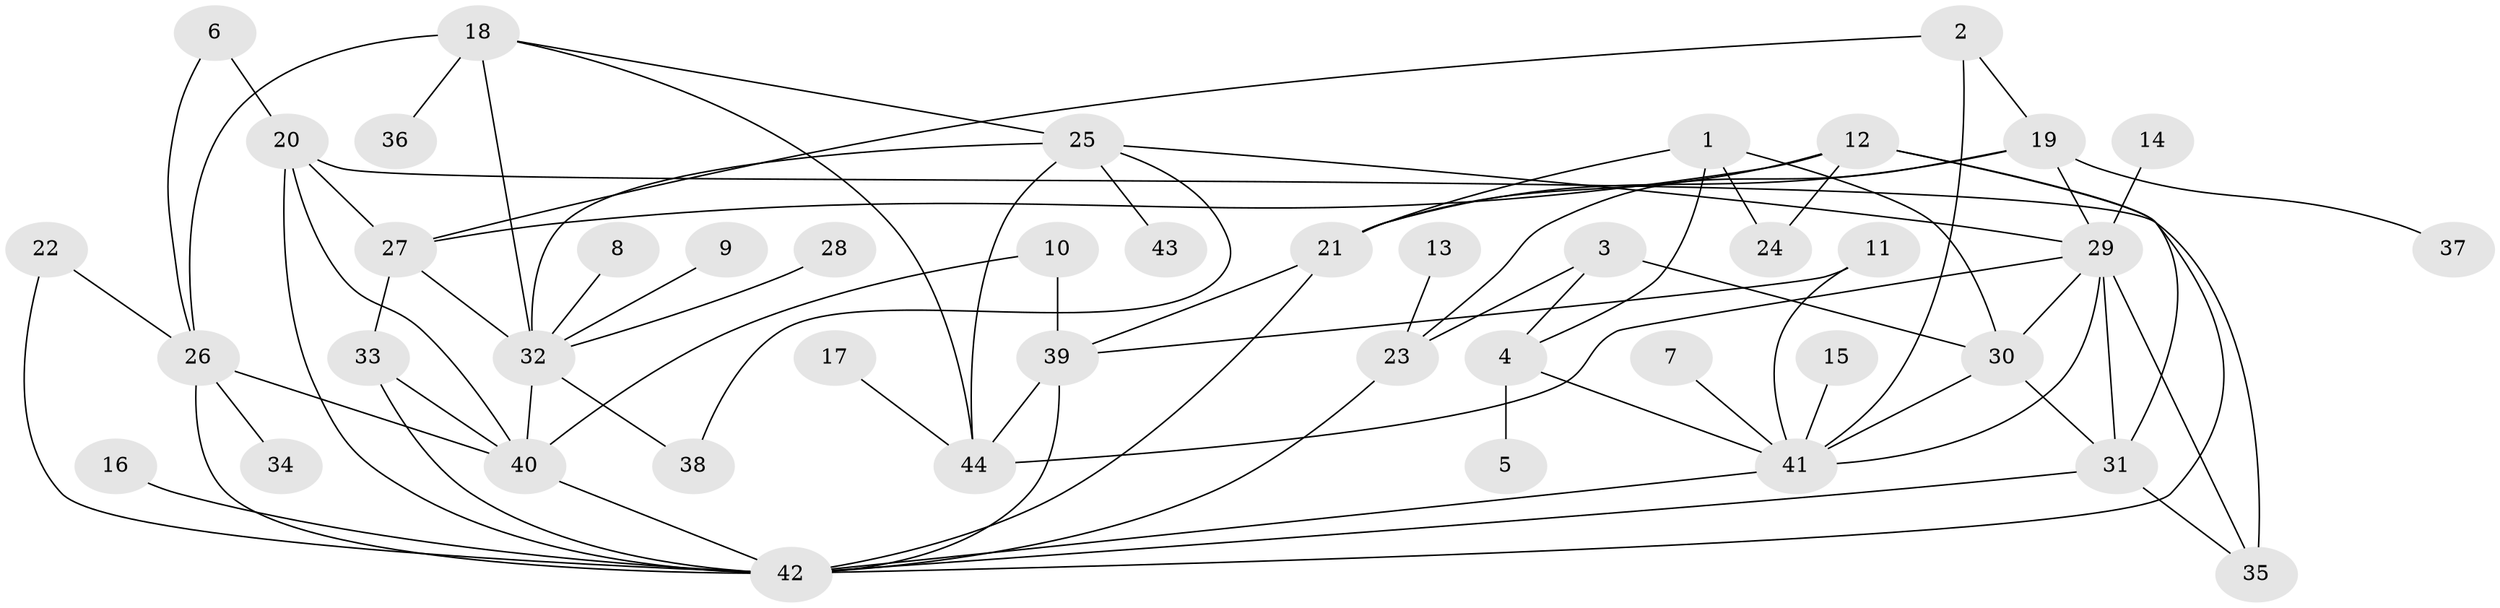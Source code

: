 // original degree distribution, {9: 0.022727272727272728, 5: 0.056818181818181816, 2: 0.2159090909090909, 4: 0.1590909090909091, 8: 0.011363636363636364, 3: 0.18181818181818182, 1: 0.29545454545454547, 6: 0.045454545454545456, 7: 0.011363636363636364}
// Generated by graph-tools (version 1.1) at 2025/49/03/09/25 03:49:20]
// undirected, 44 vertices, 77 edges
graph export_dot {
graph [start="1"]
  node [color=gray90,style=filled];
  1;
  2;
  3;
  4;
  5;
  6;
  7;
  8;
  9;
  10;
  11;
  12;
  13;
  14;
  15;
  16;
  17;
  18;
  19;
  20;
  21;
  22;
  23;
  24;
  25;
  26;
  27;
  28;
  29;
  30;
  31;
  32;
  33;
  34;
  35;
  36;
  37;
  38;
  39;
  40;
  41;
  42;
  43;
  44;
  1 -- 4 [weight=1.0];
  1 -- 21 [weight=1.0];
  1 -- 24 [weight=1.0];
  1 -- 30 [weight=1.0];
  2 -- 19 [weight=1.0];
  2 -- 27 [weight=1.0];
  2 -- 41 [weight=1.0];
  3 -- 4 [weight=1.0];
  3 -- 23 [weight=1.0];
  3 -- 30 [weight=1.0];
  4 -- 5 [weight=1.0];
  4 -- 41 [weight=1.0];
  6 -- 20 [weight=1.0];
  6 -- 26 [weight=1.0];
  7 -- 41 [weight=1.0];
  8 -- 32 [weight=1.0];
  9 -- 32 [weight=1.0];
  10 -- 39 [weight=1.0];
  10 -- 40 [weight=1.0];
  11 -- 39 [weight=1.0];
  11 -- 41 [weight=1.0];
  12 -- 21 [weight=1.0];
  12 -- 24 [weight=1.0];
  12 -- 27 [weight=1.0];
  12 -- 31 [weight=2.0];
  12 -- 42 [weight=1.0];
  13 -- 23 [weight=1.0];
  14 -- 29 [weight=1.0];
  15 -- 41 [weight=1.0];
  16 -- 42 [weight=1.0];
  17 -- 44 [weight=1.0];
  18 -- 25 [weight=1.0];
  18 -- 26 [weight=1.0];
  18 -- 32 [weight=2.0];
  18 -- 36 [weight=1.0];
  18 -- 44 [weight=1.0];
  19 -- 21 [weight=1.0];
  19 -- 23 [weight=1.0];
  19 -- 29 [weight=1.0];
  19 -- 37 [weight=1.0];
  20 -- 27 [weight=1.0];
  20 -- 35 [weight=1.0];
  20 -- 40 [weight=1.0];
  20 -- 42 [weight=1.0];
  21 -- 39 [weight=1.0];
  21 -- 42 [weight=1.0];
  22 -- 26 [weight=1.0];
  22 -- 42 [weight=1.0];
  23 -- 42 [weight=1.0];
  25 -- 29 [weight=1.0];
  25 -- 32 [weight=1.0];
  25 -- 38 [weight=1.0];
  25 -- 43 [weight=1.0];
  25 -- 44 [weight=1.0];
  26 -- 34 [weight=1.0];
  26 -- 40 [weight=1.0];
  26 -- 42 [weight=1.0];
  27 -- 32 [weight=2.0];
  27 -- 33 [weight=1.0];
  28 -- 32 [weight=1.0];
  29 -- 30 [weight=1.0];
  29 -- 31 [weight=2.0];
  29 -- 35 [weight=1.0];
  29 -- 41 [weight=1.0];
  29 -- 44 [weight=1.0];
  30 -- 31 [weight=1.0];
  30 -- 41 [weight=1.0];
  31 -- 35 [weight=1.0];
  31 -- 42 [weight=1.0];
  32 -- 38 [weight=1.0];
  32 -- 40 [weight=1.0];
  33 -- 40 [weight=1.0];
  33 -- 42 [weight=1.0];
  39 -- 42 [weight=1.0];
  39 -- 44 [weight=1.0];
  40 -- 42 [weight=1.0];
  41 -- 42 [weight=1.0];
}

